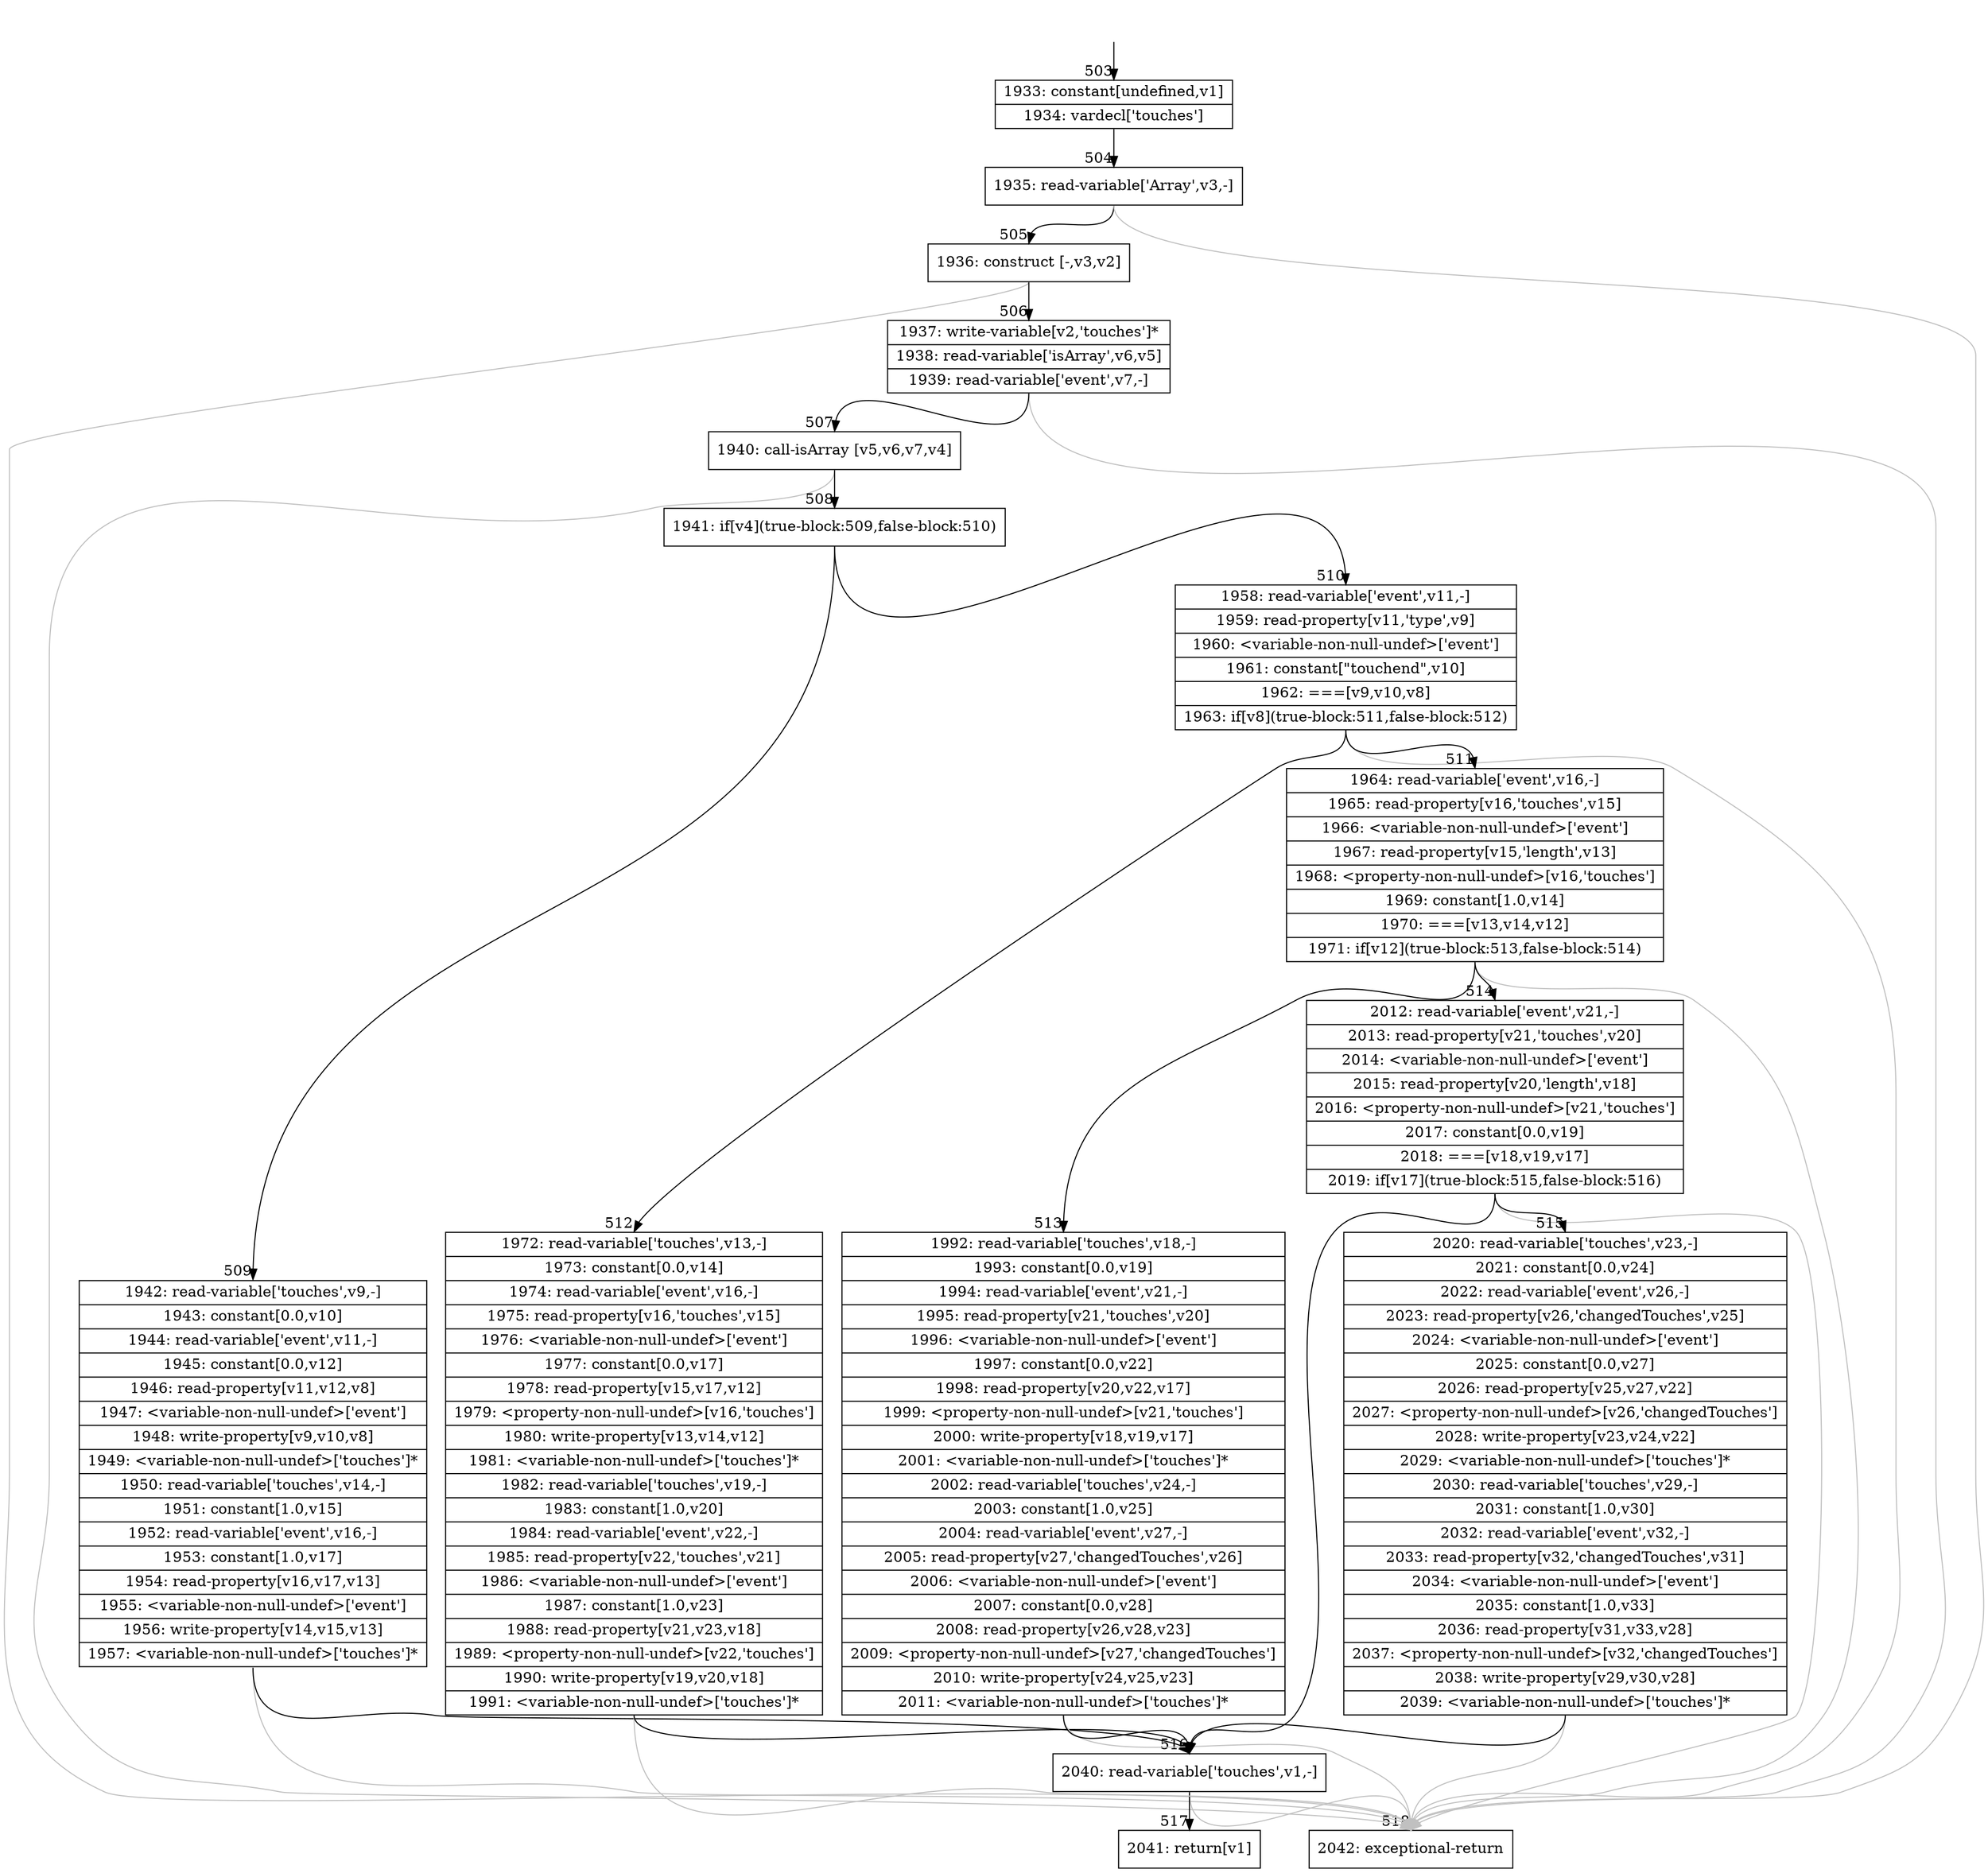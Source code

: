 digraph {
rankdir="TD"
BB_entry38[shape=none,label=""];
BB_entry38 -> BB503 [tailport=s, headport=n, headlabel="    503"]
BB503 [shape=record label="{1933: constant[undefined,v1]|1934: vardecl['touches']}" ] 
BB503 -> BB504 [tailport=s, headport=n, headlabel="      504"]
BB504 [shape=record label="{1935: read-variable['Array',v3,-]}" ] 
BB504 -> BB505 [tailport=s, headport=n, headlabel="      505"]
BB504 -> BB518 [tailport=s, headport=n, color=gray, headlabel="      518"]
BB505 [shape=record label="{1936: construct [-,v3,v2]}" ] 
BB505 -> BB506 [tailport=s, headport=n, headlabel="      506"]
BB505 -> BB518 [tailport=s, headport=n, color=gray]
BB506 [shape=record label="{1937: write-variable[v2,'touches']*|1938: read-variable['isArray',v6,v5]|1939: read-variable['event',v7,-]}" ] 
BB506 -> BB507 [tailport=s, headport=n, headlabel="      507"]
BB506 -> BB518 [tailport=s, headport=n, color=gray]
BB507 [shape=record label="{1940: call-isArray [v5,v6,v7,v4]}" ] 
BB507 -> BB508 [tailport=s, headport=n, headlabel="      508"]
BB507 -> BB518 [tailport=s, headport=n, color=gray]
BB508 [shape=record label="{1941: if[v4](true-block:509,false-block:510)}" ] 
BB508 -> BB509 [tailport=s, headport=n, headlabel="      509"]
BB508 -> BB510 [tailport=s, headport=n, headlabel="      510"]
BB509 [shape=record label="{1942: read-variable['touches',v9,-]|1943: constant[0.0,v10]|1944: read-variable['event',v11,-]|1945: constant[0.0,v12]|1946: read-property[v11,v12,v8]|1947: \<variable-non-null-undef\>['event']|1948: write-property[v9,v10,v8]|1949: \<variable-non-null-undef\>['touches']*|1950: read-variable['touches',v14,-]|1951: constant[1.0,v15]|1952: read-variable['event',v16,-]|1953: constant[1.0,v17]|1954: read-property[v16,v17,v13]|1955: \<variable-non-null-undef\>['event']|1956: write-property[v14,v15,v13]|1957: \<variable-non-null-undef\>['touches']*}" ] 
BB509 -> BB516 [tailport=s, headport=n, headlabel="      516"]
BB509 -> BB518 [tailport=s, headport=n, color=gray]
BB510 [shape=record label="{1958: read-variable['event',v11,-]|1959: read-property[v11,'type',v9]|1960: \<variable-non-null-undef\>['event']|1961: constant[\"touchend\",v10]|1962: ===[v9,v10,v8]|1963: if[v8](true-block:511,false-block:512)}" ] 
BB510 -> BB511 [tailport=s, headport=n, headlabel="      511"]
BB510 -> BB512 [tailport=s, headport=n, headlabel="      512"]
BB510 -> BB518 [tailport=s, headport=n, color=gray]
BB511 [shape=record label="{1964: read-variable['event',v16,-]|1965: read-property[v16,'touches',v15]|1966: \<variable-non-null-undef\>['event']|1967: read-property[v15,'length',v13]|1968: \<property-non-null-undef\>[v16,'touches']|1969: constant[1.0,v14]|1970: ===[v13,v14,v12]|1971: if[v12](true-block:513,false-block:514)}" ] 
BB511 -> BB513 [tailport=s, headport=n, headlabel="      513"]
BB511 -> BB514 [tailport=s, headport=n, headlabel="      514"]
BB511 -> BB518 [tailport=s, headport=n, color=gray]
BB512 [shape=record label="{1972: read-variable['touches',v13,-]|1973: constant[0.0,v14]|1974: read-variable['event',v16,-]|1975: read-property[v16,'touches',v15]|1976: \<variable-non-null-undef\>['event']|1977: constant[0.0,v17]|1978: read-property[v15,v17,v12]|1979: \<property-non-null-undef\>[v16,'touches']|1980: write-property[v13,v14,v12]|1981: \<variable-non-null-undef\>['touches']*|1982: read-variable['touches',v19,-]|1983: constant[1.0,v20]|1984: read-variable['event',v22,-]|1985: read-property[v22,'touches',v21]|1986: \<variable-non-null-undef\>['event']|1987: constant[1.0,v23]|1988: read-property[v21,v23,v18]|1989: \<property-non-null-undef\>[v22,'touches']|1990: write-property[v19,v20,v18]|1991: \<variable-non-null-undef\>['touches']*}" ] 
BB512 -> BB516 [tailport=s, headport=n]
BB512 -> BB518 [tailport=s, headport=n, color=gray]
BB513 [shape=record label="{1992: read-variable['touches',v18,-]|1993: constant[0.0,v19]|1994: read-variable['event',v21,-]|1995: read-property[v21,'touches',v20]|1996: \<variable-non-null-undef\>['event']|1997: constant[0.0,v22]|1998: read-property[v20,v22,v17]|1999: \<property-non-null-undef\>[v21,'touches']|2000: write-property[v18,v19,v17]|2001: \<variable-non-null-undef\>['touches']*|2002: read-variable['touches',v24,-]|2003: constant[1.0,v25]|2004: read-variable['event',v27,-]|2005: read-property[v27,'changedTouches',v26]|2006: \<variable-non-null-undef\>['event']|2007: constant[0.0,v28]|2008: read-property[v26,v28,v23]|2009: \<property-non-null-undef\>[v27,'changedTouches']|2010: write-property[v24,v25,v23]|2011: \<variable-non-null-undef\>['touches']*}" ] 
BB513 -> BB516 [tailport=s, headport=n]
BB513 -> BB518 [tailport=s, headport=n, color=gray]
BB514 [shape=record label="{2012: read-variable['event',v21,-]|2013: read-property[v21,'touches',v20]|2014: \<variable-non-null-undef\>['event']|2015: read-property[v20,'length',v18]|2016: \<property-non-null-undef\>[v21,'touches']|2017: constant[0.0,v19]|2018: ===[v18,v19,v17]|2019: if[v17](true-block:515,false-block:516)}" ] 
BB514 -> BB515 [tailport=s, headport=n, headlabel="      515"]
BB514 -> BB516 [tailport=s, headport=n]
BB514 -> BB518 [tailport=s, headport=n, color=gray]
BB515 [shape=record label="{2020: read-variable['touches',v23,-]|2021: constant[0.0,v24]|2022: read-variable['event',v26,-]|2023: read-property[v26,'changedTouches',v25]|2024: \<variable-non-null-undef\>['event']|2025: constant[0.0,v27]|2026: read-property[v25,v27,v22]|2027: \<property-non-null-undef\>[v26,'changedTouches']|2028: write-property[v23,v24,v22]|2029: \<variable-non-null-undef\>['touches']*|2030: read-variable['touches',v29,-]|2031: constant[1.0,v30]|2032: read-variable['event',v32,-]|2033: read-property[v32,'changedTouches',v31]|2034: \<variable-non-null-undef\>['event']|2035: constant[1.0,v33]|2036: read-property[v31,v33,v28]|2037: \<property-non-null-undef\>[v32,'changedTouches']|2038: write-property[v29,v30,v28]|2039: \<variable-non-null-undef\>['touches']*}" ] 
BB515 -> BB516 [tailport=s, headport=n]
BB515 -> BB518 [tailport=s, headport=n, color=gray]
BB516 [shape=record label="{2040: read-variable['touches',v1,-]}" ] 
BB516 -> BB517 [tailport=s, headport=n, headlabel="      517"]
BB516 -> BB518 [tailport=s, headport=n, color=gray]
BB517 [shape=record label="{2041: return[v1]}" ] 
BB518 [shape=record label="{2042: exceptional-return}" ] 
//#$~ 789
}

